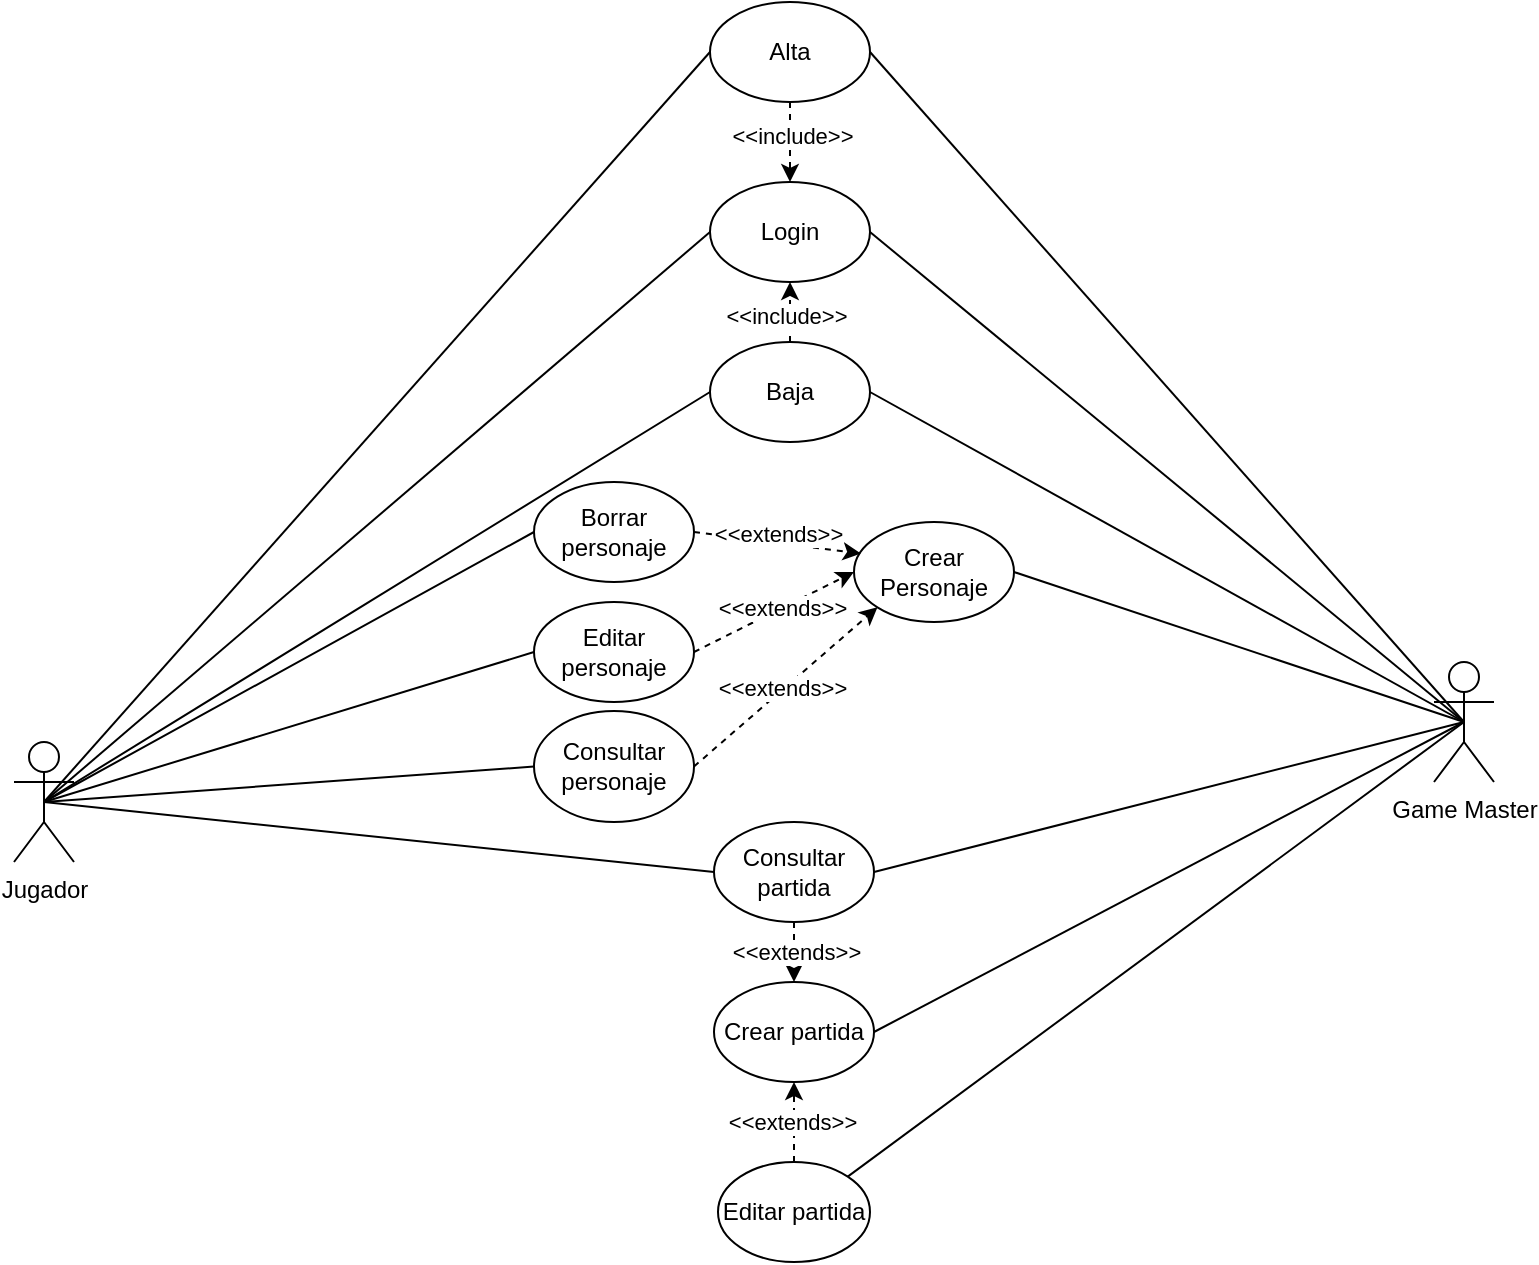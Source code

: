 <mxfile version="24.1.0" type="device">
  <diagram name="Página-1" id="-xQXKU8qBnpfYb9wufna">
    <mxGraphModel dx="1295" dy="768" grid="1" gridSize="10" guides="1" tooltips="1" connect="1" arrows="1" fold="1" page="1" pageScale="1" pageWidth="827" pageHeight="1169" math="0" shadow="0">
      <root>
        <mxCell id="0" />
        <mxCell id="1" parent="0" />
        <mxCell id="9eRICSZV4UBSjrCUo1tn-1" value="Jugador" style="shape=umlActor;verticalLabelPosition=bottom;verticalAlign=top;html=1;outlineConnect=0;" parent="1" vertex="1">
          <mxGeometry x="60" y="390" width="30" height="60" as="geometry" />
        </mxCell>
        <mxCell id="9eRICSZV4UBSjrCUo1tn-2" value="Alta" style="ellipse;whiteSpace=wrap;html=1;" parent="1" vertex="1">
          <mxGeometry x="408" y="20" width="80" height="50" as="geometry" />
        </mxCell>
        <mxCell id="9eRICSZV4UBSjrCUo1tn-4" value="Login" style="ellipse;whiteSpace=wrap;html=1;" parent="1" vertex="1">
          <mxGeometry x="408" y="110" width="80" height="50" as="geometry" />
        </mxCell>
        <mxCell id="9eRICSZV4UBSjrCUo1tn-5" value="Baja" style="ellipse;whiteSpace=wrap;html=1;" parent="1" vertex="1">
          <mxGeometry x="408" y="190" width="80" height="50" as="geometry" />
        </mxCell>
        <mxCell id="9eRICSZV4UBSjrCUo1tn-6" value="Borrar&lt;div&gt;personaje&lt;/div&gt;" style="ellipse;whiteSpace=wrap;html=1;" parent="1" vertex="1">
          <mxGeometry x="320" y="260" width="80" height="50" as="geometry" />
        </mxCell>
        <mxCell id="9eRICSZV4UBSjrCUo1tn-7" value="Crear Personaje" style="ellipse;whiteSpace=wrap;html=1;" parent="1" vertex="1">
          <mxGeometry x="480" y="280" width="80" height="50" as="geometry" />
        </mxCell>
        <mxCell id="9eRICSZV4UBSjrCUo1tn-8" value="Consultar personaje" style="ellipse;whiteSpace=wrap;html=1;" parent="1" vertex="1">
          <mxGeometry x="320" y="374.5" width="80" height="55.5" as="geometry" />
        </mxCell>
        <mxCell id="9eRICSZV4UBSjrCUo1tn-10" value="Consultar partida" style="ellipse;whiteSpace=wrap;html=1;" parent="1" vertex="1">
          <mxGeometry x="410" y="430" width="80" height="50" as="geometry" />
        </mxCell>
        <mxCell id="9eRICSZV4UBSjrCUo1tn-22" value="" style="endArrow=none;html=1;rounded=0;exitX=0.5;exitY=0.5;exitDx=0;exitDy=0;exitPerimeter=0;entryX=0;entryY=0.5;entryDx=0;entryDy=0;" parent="1" source="9eRICSZV4UBSjrCUo1tn-1" target="9eRICSZV4UBSjrCUo1tn-2" edge="1">
          <mxGeometry width="50" height="50" relative="1" as="geometry">
            <mxPoint x="130" y="310" as="sourcePoint" />
            <mxPoint x="180" y="260" as="targetPoint" />
          </mxGeometry>
        </mxCell>
        <mxCell id="9eRICSZV4UBSjrCUo1tn-23" value="" style="endArrow=none;html=1;rounded=0;exitX=0.5;exitY=0.5;exitDx=0;exitDy=0;exitPerimeter=0;entryX=0;entryY=0.5;entryDx=0;entryDy=0;" parent="1" source="9eRICSZV4UBSjrCUo1tn-1" target="9eRICSZV4UBSjrCUo1tn-5" edge="1">
          <mxGeometry width="50" height="50" relative="1" as="geometry">
            <mxPoint x="170" y="360" as="sourcePoint" />
            <mxPoint x="220" y="310" as="targetPoint" />
          </mxGeometry>
        </mxCell>
        <mxCell id="9eRICSZV4UBSjrCUo1tn-26" value="" style="endArrow=none;html=1;rounded=0;exitX=0.5;exitY=0.5;exitDx=0;exitDy=0;exitPerimeter=0;entryX=0;entryY=0.5;entryDx=0;entryDy=0;" parent="1" source="9eRICSZV4UBSjrCUo1tn-1" target="9eRICSZV4UBSjrCUo1tn-6" edge="1">
          <mxGeometry width="50" height="50" relative="1" as="geometry">
            <mxPoint x="420" y="430" as="sourcePoint" />
            <mxPoint x="470" y="380" as="targetPoint" />
          </mxGeometry>
        </mxCell>
        <mxCell id="9eRICSZV4UBSjrCUo1tn-28" value="" style="endArrow=none;html=1;rounded=0;exitX=0.5;exitY=0.5;exitDx=0;exitDy=0;exitPerimeter=0;entryX=0;entryY=0.5;entryDx=0;entryDy=0;" parent="1" source="9eRICSZV4UBSjrCUo1tn-1" target="9eRICSZV4UBSjrCUo1tn-8" edge="1">
          <mxGeometry width="50" height="50" relative="1" as="geometry">
            <mxPoint x="420" y="430" as="sourcePoint" />
            <mxPoint x="470" y="380" as="targetPoint" />
          </mxGeometry>
        </mxCell>
        <mxCell id="9eRICSZV4UBSjrCUo1tn-29" value="" style="endArrow=none;html=1;rounded=0;exitX=0.5;exitY=0.5;exitDx=0;exitDy=0;exitPerimeter=0;entryX=0;entryY=0.5;entryDx=0;entryDy=0;" parent="1" source="9eRICSZV4UBSjrCUo1tn-1" target="9eRICSZV4UBSjrCUo1tn-10" edge="1">
          <mxGeometry width="50" height="50" relative="1" as="geometry">
            <mxPoint x="420" y="430" as="sourcePoint" />
            <mxPoint x="470" y="380" as="targetPoint" />
          </mxGeometry>
        </mxCell>
        <mxCell id="ukeoXtkQm3aHb0bwzx6A-2" value="Game Master" style="shape=umlActor;verticalLabelPosition=bottom;verticalAlign=top;html=1;outlineConnect=0;" parent="1" vertex="1">
          <mxGeometry x="770" y="350" width="30" height="60" as="geometry" />
        </mxCell>
        <mxCell id="ukeoXtkQm3aHb0bwzx6A-7" value="Editar partida" style="ellipse;whiteSpace=wrap;html=1;" parent="1" vertex="1">
          <mxGeometry x="412" y="600" width="76" height="50" as="geometry" />
        </mxCell>
        <mxCell id="ukeoXtkQm3aHb0bwzx6A-8" value="Crear partida" style="ellipse;whiteSpace=wrap;html=1;" parent="1" vertex="1">
          <mxGeometry x="410" y="510" width="80" height="50" as="geometry" />
        </mxCell>
        <mxCell id="ukeoXtkQm3aHb0bwzx6A-15" value="" style="endArrow=none;html=1;rounded=0;exitX=0.5;exitY=0.5;exitDx=0;exitDy=0;exitPerimeter=0;entryX=1;entryY=0;entryDx=0;entryDy=0;" parent="1" source="ukeoXtkQm3aHb0bwzx6A-2" target="ukeoXtkQm3aHb0bwzx6A-7" edge="1">
          <mxGeometry width="50" height="50" relative="1" as="geometry">
            <mxPoint x="230" y="690" as="sourcePoint" />
            <mxPoint x="280" y="640" as="targetPoint" />
          </mxGeometry>
        </mxCell>
        <mxCell id="ukeoXtkQm3aHb0bwzx6A-27" value="Editar personaje" style="ellipse;whiteSpace=wrap;html=1;" parent="1" vertex="1">
          <mxGeometry x="320" y="320" width="80" height="50" as="geometry" />
        </mxCell>
        <mxCell id="ukeoXtkQm3aHb0bwzx6A-44" value="" style="endArrow=none;html=1;rounded=0;exitX=0.5;exitY=0.5;exitDx=0;exitDy=0;exitPerimeter=0;entryX=0;entryY=0.5;entryDx=0;entryDy=0;" parent="1" source="9eRICSZV4UBSjrCUo1tn-1" target="ukeoXtkQm3aHb0bwzx6A-27" edge="1">
          <mxGeometry width="50" height="50" relative="1" as="geometry">
            <mxPoint x="450" y="330" as="sourcePoint" />
            <mxPoint x="500" y="280" as="targetPoint" />
          </mxGeometry>
        </mxCell>
        <mxCell id="ukeoXtkQm3aHb0bwzx6A-47" value="" style="endArrow=none;html=1;rounded=0;exitX=1;exitY=0.5;exitDx=0;exitDy=0;entryX=0.5;entryY=0.5;entryDx=0;entryDy=0;entryPerimeter=0;" parent="1" source="9eRICSZV4UBSjrCUo1tn-2" target="ukeoXtkQm3aHb0bwzx6A-2" edge="1">
          <mxGeometry width="50" height="50" relative="1" as="geometry">
            <mxPoint x="450" y="350" as="sourcePoint" />
            <mxPoint x="500" y="300" as="targetPoint" />
          </mxGeometry>
        </mxCell>
        <mxCell id="ukeoXtkQm3aHb0bwzx6A-48" value="" style="endArrow=none;html=1;rounded=0;exitX=0.5;exitY=0.5;exitDx=0;exitDy=0;exitPerimeter=0;entryX=0;entryY=0.5;entryDx=0;entryDy=0;" parent="1" source="9eRICSZV4UBSjrCUo1tn-1" target="9eRICSZV4UBSjrCUo1tn-4" edge="1">
          <mxGeometry width="50" height="50" relative="1" as="geometry">
            <mxPoint x="450" y="350" as="sourcePoint" />
            <mxPoint x="500" y="300" as="targetPoint" />
          </mxGeometry>
        </mxCell>
        <mxCell id="ukeoXtkQm3aHb0bwzx6A-49" value="" style="endArrow=none;html=1;rounded=0;entryX=0.5;entryY=0.5;entryDx=0;entryDy=0;entryPerimeter=0;exitX=1;exitY=0.5;exitDx=0;exitDy=0;" parent="1" source="9eRICSZV4UBSjrCUo1tn-4" target="ukeoXtkQm3aHb0bwzx6A-2" edge="1">
          <mxGeometry width="50" height="50" relative="1" as="geometry">
            <mxPoint x="450" y="350" as="sourcePoint" />
            <mxPoint x="500" y="300" as="targetPoint" />
          </mxGeometry>
        </mxCell>
        <mxCell id="ukeoXtkQm3aHb0bwzx6A-50" value="" style="endArrow=none;html=1;rounded=0;entryX=0.5;entryY=0.5;entryDx=0;entryDy=0;entryPerimeter=0;exitX=1;exitY=0.5;exitDx=0;exitDy=0;" parent="1" source="9eRICSZV4UBSjrCUo1tn-5" target="ukeoXtkQm3aHb0bwzx6A-2" edge="1">
          <mxGeometry width="50" height="50" relative="1" as="geometry">
            <mxPoint x="450" y="350" as="sourcePoint" />
            <mxPoint x="500" y="300" as="targetPoint" />
          </mxGeometry>
        </mxCell>
        <mxCell id="ukeoXtkQm3aHb0bwzx6A-51" value="" style="endArrow=classic;html=1;rounded=0;entryX=0;entryY=0.5;entryDx=0;entryDy=0;exitX=1;exitY=0.5;exitDx=0;exitDy=0;dashed=1;" parent="1" source="ukeoXtkQm3aHb0bwzx6A-27" target="9eRICSZV4UBSjrCUo1tn-7" edge="1">
          <mxGeometry width="50" height="50" relative="1" as="geometry">
            <mxPoint x="560" y="370" as="sourcePoint" />
            <mxPoint x="610" y="320" as="targetPoint" />
          </mxGeometry>
        </mxCell>
        <mxCell id="ukeoXtkQm3aHb0bwzx6A-52" value="&amp;lt;&amp;lt;extends&amp;gt;&amp;gt;" style="edgeLabel;html=1;align=center;verticalAlign=middle;resizable=0;points=[];" parent="ukeoXtkQm3aHb0bwzx6A-51" vertex="1" connectable="0">
          <mxGeometry x="0.1" relative="1" as="geometry">
            <mxPoint as="offset" />
          </mxGeometry>
        </mxCell>
        <mxCell id="ukeoXtkQm3aHb0bwzx6A-53" value="" style="endArrow=classic;html=1;rounded=0;exitX=1;exitY=0.5;exitDx=0;exitDy=0;entryX=0.043;entryY=0.316;entryDx=0;entryDy=0;entryPerimeter=0;dashed=1;" parent="1" source="9eRICSZV4UBSjrCUo1tn-6" target="9eRICSZV4UBSjrCUo1tn-7" edge="1">
          <mxGeometry width="50" height="50" relative="1" as="geometry">
            <mxPoint x="560" y="370" as="sourcePoint" />
            <mxPoint x="610" y="320" as="targetPoint" />
          </mxGeometry>
        </mxCell>
        <mxCell id="ukeoXtkQm3aHb0bwzx6A-54" value="&amp;lt;&amp;lt;extends&amp;gt;&amp;gt;" style="edgeLabel;html=1;align=center;verticalAlign=middle;resizable=0;points=[];" parent="ukeoXtkQm3aHb0bwzx6A-53" vertex="1" connectable="0">
          <mxGeometry x="-0.027" y="5" relative="1" as="geometry">
            <mxPoint as="offset" />
          </mxGeometry>
        </mxCell>
        <mxCell id="ukeoXtkQm3aHb0bwzx6A-55" value="" style="endArrow=classic;html=1;rounded=0;exitX=1;exitY=0.5;exitDx=0;exitDy=0;entryX=0;entryY=1;entryDx=0;entryDy=0;dashed=1;" parent="1" source="9eRICSZV4UBSjrCUo1tn-8" target="9eRICSZV4UBSjrCUo1tn-7" edge="1">
          <mxGeometry width="50" height="50" relative="1" as="geometry">
            <mxPoint x="560" y="370" as="sourcePoint" />
            <mxPoint x="610" y="320" as="targetPoint" />
          </mxGeometry>
        </mxCell>
        <mxCell id="ukeoXtkQm3aHb0bwzx6A-56" value="&amp;lt;&amp;lt;extends&amp;gt;&amp;gt;" style="edgeLabel;html=1;align=center;verticalAlign=middle;resizable=0;points=[];" parent="ukeoXtkQm3aHb0bwzx6A-55" vertex="1" connectable="0">
          <mxGeometry x="-0.042" relative="1" as="geometry">
            <mxPoint y="-1" as="offset" />
          </mxGeometry>
        </mxCell>
        <mxCell id="ukeoXtkQm3aHb0bwzx6A-57" value="" style="endArrow=classic;html=1;rounded=0;exitX=0.5;exitY=1;exitDx=0;exitDy=0;entryX=0.5;entryY=0;entryDx=0;entryDy=0;dashed=1;" parent="1" source="9eRICSZV4UBSjrCUo1tn-10" target="ukeoXtkQm3aHb0bwzx6A-8" edge="1">
          <mxGeometry width="50" height="50" relative="1" as="geometry">
            <mxPoint x="560" y="430" as="sourcePoint" />
            <mxPoint x="610" y="380" as="targetPoint" />
          </mxGeometry>
        </mxCell>
        <mxCell id="ukeoXtkQm3aHb0bwzx6A-58" value="&amp;lt;&amp;lt;extends&amp;gt;&amp;gt;" style="edgeLabel;html=1;align=center;verticalAlign=middle;resizable=0;points=[];" parent="ukeoXtkQm3aHb0bwzx6A-57" vertex="1" connectable="0">
          <mxGeometry x="-0.018" y="1" relative="1" as="geometry">
            <mxPoint as="offset" />
          </mxGeometry>
        </mxCell>
        <mxCell id="ukeoXtkQm3aHb0bwzx6A-59" value="" style="endArrow=classic;html=1;rounded=0;exitX=0.5;exitY=0;exitDx=0;exitDy=0;entryX=0.5;entryY=1;entryDx=0;entryDy=0;dashed=1;" parent="1" source="ukeoXtkQm3aHb0bwzx6A-7" target="ukeoXtkQm3aHb0bwzx6A-8" edge="1">
          <mxGeometry width="50" height="50" relative="1" as="geometry">
            <mxPoint x="560" y="430" as="sourcePoint" />
            <mxPoint x="610" y="380" as="targetPoint" />
          </mxGeometry>
        </mxCell>
        <mxCell id="ukeoXtkQm3aHb0bwzx6A-60" value="&amp;lt;&amp;lt;extends&amp;gt;&amp;gt;" style="edgeLabel;html=1;align=center;verticalAlign=middle;resizable=0;points=[];" parent="ukeoXtkQm3aHb0bwzx6A-59" vertex="1" connectable="0">
          <mxGeometry x="0.036" y="1" relative="1" as="geometry">
            <mxPoint as="offset" />
          </mxGeometry>
        </mxCell>
        <mxCell id="ukeoXtkQm3aHb0bwzx6A-61" value="" style="endArrow=classic;html=1;rounded=0;exitX=0.5;exitY=1;exitDx=0;exitDy=0;entryX=0.5;entryY=0;entryDx=0;entryDy=0;dashed=1;" parent="1" source="9eRICSZV4UBSjrCUo1tn-2" target="9eRICSZV4UBSjrCUo1tn-4" edge="1">
          <mxGeometry width="50" height="50" relative="1" as="geometry">
            <mxPoint x="560" y="180" as="sourcePoint" />
            <mxPoint x="610" y="130" as="targetPoint" />
          </mxGeometry>
        </mxCell>
        <mxCell id="ukeoXtkQm3aHb0bwzx6A-62" value="&amp;lt;&amp;lt;include&amp;gt;&amp;gt;" style="edgeLabel;html=1;align=center;verticalAlign=middle;resizable=0;points=[];" parent="ukeoXtkQm3aHb0bwzx6A-61" vertex="1" connectable="0">
          <mxGeometry x="-0.151" y="1" relative="1" as="geometry">
            <mxPoint as="offset" />
          </mxGeometry>
        </mxCell>
        <mxCell id="ukeoXtkQm3aHb0bwzx6A-63" value="" style="endArrow=classic;html=1;rounded=0;exitX=0.5;exitY=0;exitDx=0;exitDy=0;entryX=0.5;entryY=1;entryDx=0;entryDy=0;dashed=1;" parent="1" source="9eRICSZV4UBSjrCUo1tn-5" target="9eRICSZV4UBSjrCUo1tn-4" edge="1">
          <mxGeometry width="50" height="50" relative="1" as="geometry">
            <mxPoint x="560" y="180" as="sourcePoint" />
            <mxPoint x="610" y="130" as="targetPoint" />
          </mxGeometry>
        </mxCell>
        <mxCell id="ukeoXtkQm3aHb0bwzx6A-64" value="&amp;lt;&amp;lt;include&amp;gt;&amp;gt;" style="edgeLabel;html=1;align=center;verticalAlign=middle;resizable=0;points=[];" parent="ukeoXtkQm3aHb0bwzx6A-63" vertex="1" connectable="0">
          <mxGeometry x="-0.127" y="2" relative="1" as="geometry">
            <mxPoint as="offset" />
          </mxGeometry>
        </mxCell>
        <mxCell id="ukeoXtkQm3aHb0bwzx6A-65" value="" style="endArrow=none;html=1;rounded=0;exitX=1;exitY=0.5;exitDx=0;exitDy=0;entryX=0.5;entryY=0.5;entryDx=0;entryDy=0;entryPerimeter=0;" parent="1" source="9eRICSZV4UBSjrCUo1tn-7" target="ukeoXtkQm3aHb0bwzx6A-2" edge="1">
          <mxGeometry width="50" height="50" relative="1" as="geometry">
            <mxPoint x="560" y="360" as="sourcePoint" />
            <mxPoint x="610" y="310" as="targetPoint" />
          </mxGeometry>
        </mxCell>
        <mxCell id="ukeoXtkQm3aHb0bwzx6A-66" value="" style="endArrow=none;html=1;rounded=0;exitX=1;exitY=0.5;exitDx=0;exitDy=0;entryX=0.5;entryY=0.5;entryDx=0;entryDy=0;entryPerimeter=0;" parent="1" source="9eRICSZV4UBSjrCUo1tn-10" target="ukeoXtkQm3aHb0bwzx6A-2" edge="1">
          <mxGeometry width="50" height="50" relative="1" as="geometry">
            <mxPoint x="550" y="350" as="sourcePoint" />
            <mxPoint x="600" y="300" as="targetPoint" />
          </mxGeometry>
        </mxCell>
        <mxCell id="ukeoXtkQm3aHb0bwzx6A-67" value="" style="endArrow=none;html=1;rounded=0;exitX=1;exitY=0.5;exitDx=0;exitDy=0;entryX=0.5;entryY=0.5;entryDx=0;entryDy=0;entryPerimeter=0;" parent="1" source="ukeoXtkQm3aHb0bwzx6A-8" target="ukeoXtkQm3aHb0bwzx6A-2" edge="1">
          <mxGeometry width="50" height="50" relative="1" as="geometry">
            <mxPoint x="550" y="350" as="sourcePoint" />
            <mxPoint x="600" y="300" as="targetPoint" />
          </mxGeometry>
        </mxCell>
      </root>
    </mxGraphModel>
  </diagram>
</mxfile>
